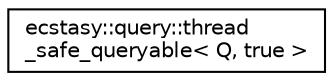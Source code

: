 digraph "Graphical Class Hierarchy"
{
 // LATEX_PDF_SIZE
  edge [fontname="Helvetica",fontsize="10",labelfontname="Helvetica",labelfontsize="10"];
  node [fontname="Helvetica",fontsize="10",shape=record];
  rankdir="LR";
  Node0 [label="ecstasy::query::thread\l_safe_queryable\< Q, true \>",height=0.2,width=0.4,color="black", fillcolor="white", style="filled",URL="$structecstasy_1_1query_1_1thread__safe__queryable_3_01_q_00_01true_01_4.html",tooltip="Get the thread safe type of a queryable type."];
}
